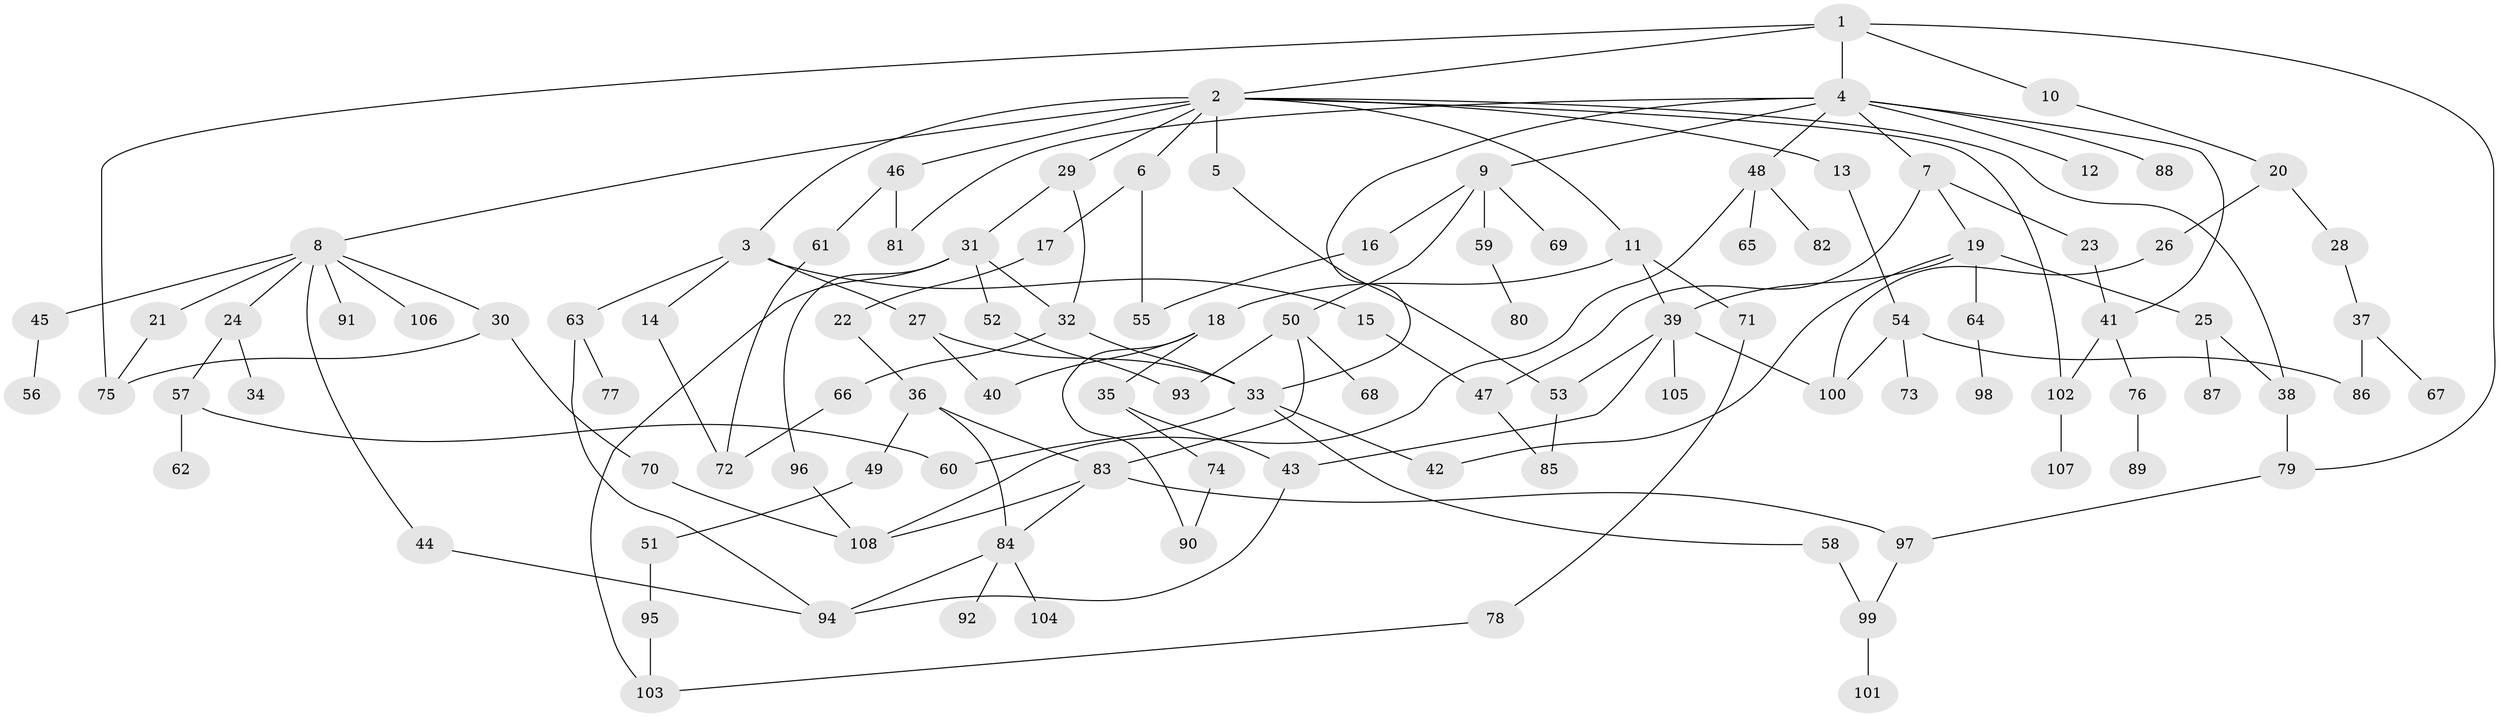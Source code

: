 // Generated by graph-tools (version 1.1) at 2025/34/03/09/25 02:34:33]
// undirected, 108 vertices, 145 edges
graph export_dot {
graph [start="1"]
  node [color=gray90,style=filled];
  1;
  2;
  3;
  4;
  5;
  6;
  7;
  8;
  9;
  10;
  11;
  12;
  13;
  14;
  15;
  16;
  17;
  18;
  19;
  20;
  21;
  22;
  23;
  24;
  25;
  26;
  27;
  28;
  29;
  30;
  31;
  32;
  33;
  34;
  35;
  36;
  37;
  38;
  39;
  40;
  41;
  42;
  43;
  44;
  45;
  46;
  47;
  48;
  49;
  50;
  51;
  52;
  53;
  54;
  55;
  56;
  57;
  58;
  59;
  60;
  61;
  62;
  63;
  64;
  65;
  66;
  67;
  68;
  69;
  70;
  71;
  72;
  73;
  74;
  75;
  76;
  77;
  78;
  79;
  80;
  81;
  82;
  83;
  84;
  85;
  86;
  87;
  88;
  89;
  90;
  91;
  92;
  93;
  94;
  95;
  96;
  97;
  98;
  99;
  100;
  101;
  102;
  103;
  104;
  105;
  106;
  107;
  108;
  1 -- 2;
  1 -- 4;
  1 -- 10;
  1 -- 79;
  1 -- 75;
  2 -- 3;
  2 -- 5;
  2 -- 6;
  2 -- 8;
  2 -- 11;
  2 -- 13;
  2 -- 29;
  2 -- 46;
  2 -- 102;
  2 -- 38;
  3 -- 14;
  3 -- 15;
  3 -- 27;
  3 -- 63;
  4 -- 7;
  4 -- 9;
  4 -- 12;
  4 -- 48;
  4 -- 88;
  4 -- 33;
  4 -- 41;
  4 -- 81;
  5 -- 53;
  6 -- 17;
  6 -- 55;
  7 -- 19;
  7 -- 23;
  7 -- 47;
  8 -- 21;
  8 -- 24;
  8 -- 30;
  8 -- 44;
  8 -- 45;
  8 -- 91;
  8 -- 106;
  9 -- 16;
  9 -- 50;
  9 -- 59;
  9 -- 69;
  10 -- 20;
  11 -- 18;
  11 -- 71;
  11 -- 39;
  13 -- 54;
  14 -- 72;
  15 -- 47;
  16 -- 55;
  17 -- 22;
  18 -- 35;
  18 -- 90;
  18 -- 40;
  19 -- 25;
  19 -- 39;
  19 -- 64;
  19 -- 42;
  20 -- 26;
  20 -- 28;
  21 -- 75;
  22 -- 36;
  23 -- 41;
  24 -- 34;
  24 -- 57;
  25 -- 38;
  25 -- 87;
  26 -- 100;
  27 -- 33;
  27 -- 40;
  28 -- 37;
  29 -- 31;
  29 -- 32;
  30 -- 70;
  30 -- 75;
  31 -- 32;
  31 -- 52;
  31 -- 96;
  31 -- 103;
  32 -- 66;
  32 -- 33;
  33 -- 42;
  33 -- 58;
  33 -- 60;
  35 -- 43;
  35 -- 74;
  36 -- 49;
  36 -- 83;
  36 -- 84;
  37 -- 67;
  37 -- 86;
  38 -- 79;
  39 -- 105;
  39 -- 100;
  39 -- 53;
  39 -- 43;
  41 -- 76;
  41 -- 102;
  43 -- 94;
  44 -- 94;
  45 -- 56;
  46 -- 61;
  46 -- 81;
  47 -- 85;
  48 -- 65;
  48 -- 82;
  48 -- 108;
  49 -- 51;
  50 -- 68;
  50 -- 93;
  50 -- 83;
  51 -- 95;
  52 -- 93;
  53 -- 85;
  54 -- 73;
  54 -- 100;
  54 -- 86;
  57 -- 62;
  57 -- 60;
  58 -- 99;
  59 -- 80;
  61 -- 72;
  63 -- 77;
  63 -- 94;
  64 -- 98;
  66 -- 72;
  70 -- 108;
  71 -- 78;
  74 -- 90;
  76 -- 89;
  78 -- 103;
  79 -- 97;
  83 -- 97;
  83 -- 84;
  83 -- 108;
  84 -- 92;
  84 -- 104;
  84 -- 94;
  95 -- 103;
  96 -- 108;
  97 -- 99;
  99 -- 101;
  102 -- 107;
}
